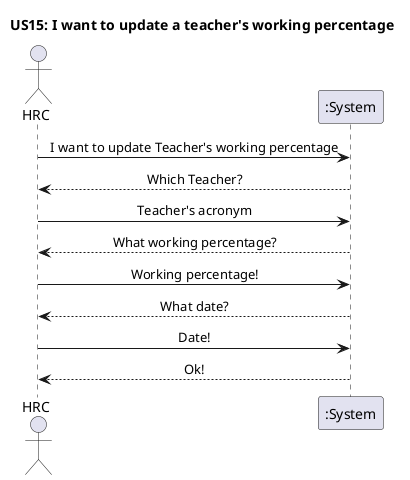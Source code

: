 @startuml
skinparam sequenceMessageAlign center

title US15: I want to update a teacher's working percentage
actor HRC
participant ":System" as System

HRC -> System: I want to update Teacher's working percentage
System --> HRC: Which Teacher?
HRC -> System: Teacher's acronym
System --> HRC: What working percentage?
HRC -> System: Working percentage!
System --> HRC: What date?
HRC -> System: Date!
System --> HRC: Ok!

@enduml